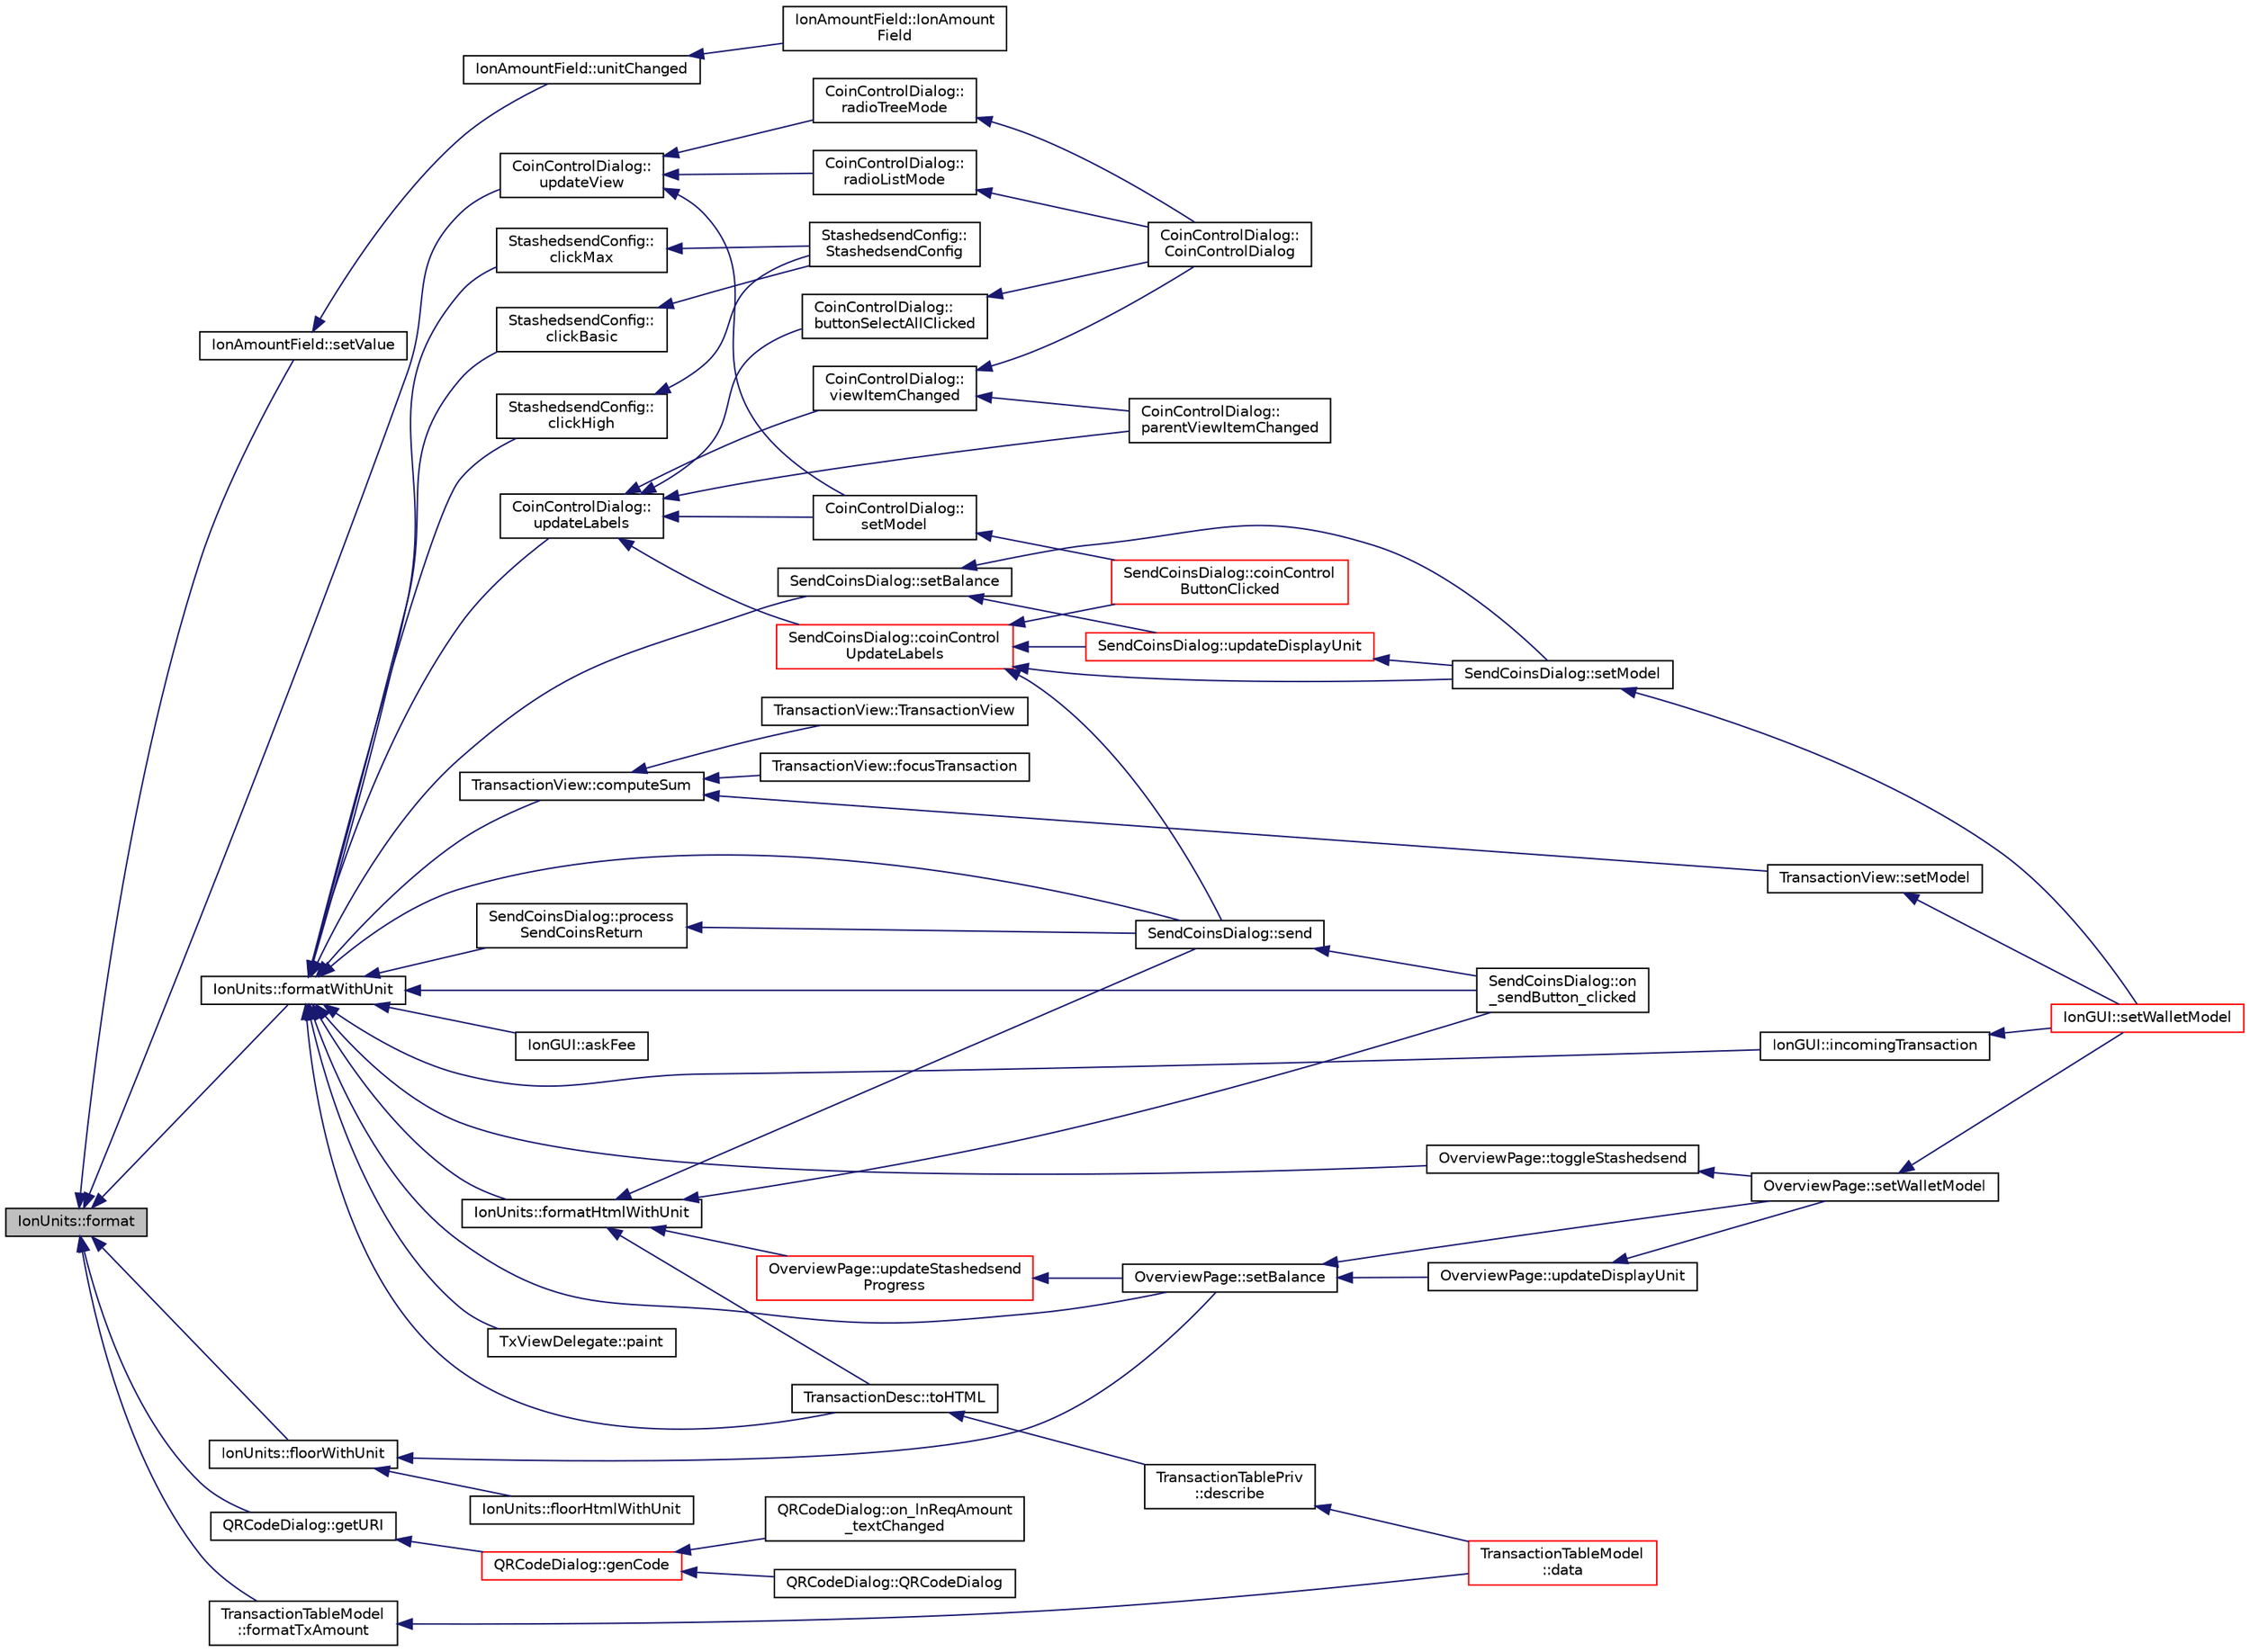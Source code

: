 digraph "IonUnits::format"
{
  edge [fontname="Helvetica",fontsize="10",labelfontname="Helvetica",labelfontsize="10"];
  node [fontname="Helvetica",fontsize="10",shape=record];
  rankdir="LR";
  Node208 [label="IonUnits::format",height=0.2,width=0.4,color="black", fillcolor="grey75", style="filled", fontcolor="black"];
  Node208 -> Node209 [dir="back",color="midnightblue",fontsize="10",style="solid",fontname="Helvetica"];
  Node209 [label="CoinControlDialog::\lupdateView",height=0.2,width=0.4,color="black", fillcolor="white", style="filled",URL="$dd/dfb/class_coin_control_dialog.html#aadea33050e5c1efd5eae8d2fcfa721f9"];
  Node209 -> Node210 [dir="back",color="midnightblue",fontsize="10",style="solid",fontname="Helvetica"];
  Node210 [label="CoinControlDialog::\lsetModel",height=0.2,width=0.4,color="black", fillcolor="white", style="filled",URL="$dd/dfb/class_coin_control_dialog.html#a4c34a48574814089c54f763a22f5317a"];
  Node210 -> Node211 [dir="back",color="midnightblue",fontsize="10",style="solid",fontname="Helvetica"];
  Node211 [label="SendCoinsDialog::coinControl\lButtonClicked",height=0.2,width=0.4,color="red", fillcolor="white", style="filled",URL="$d6/de6/class_send_coins_dialog.html#a59d757d9e4bea5b380eb480fd79cfb49"];
  Node209 -> Node213 [dir="back",color="midnightblue",fontsize="10",style="solid",fontname="Helvetica"];
  Node213 [label="CoinControlDialog::\lradioTreeMode",height=0.2,width=0.4,color="black", fillcolor="white", style="filled",URL="$dd/dfb/class_coin_control_dialog.html#a1990d478f3ffba666c358a4f1bd395ec"];
  Node213 -> Node214 [dir="back",color="midnightblue",fontsize="10",style="solid",fontname="Helvetica"];
  Node214 [label="CoinControlDialog::\lCoinControlDialog",height=0.2,width=0.4,color="black", fillcolor="white", style="filled",URL="$dd/dfb/class_coin_control_dialog.html#a0945e59c25f956fdab199dbaf252eff5"];
  Node209 -> Node215 [dir="back",color="midnightblue",fontsize="10",style="solid",fontname="Helvetica"];
  Node215 [label="CoinControlDialog::\lradioListMode",height=0.2,width=0.4,color="black", fillcolor="white", style="filled",URL="$dd/dfb/class_coin_control_dialog.html#a775c6d290cb63667a434b09072094533"];
  Node215 -> Node214 [dir="back",color="midnightblue",fontsize="10",style="solid",fontname="Helvetica"];
  Node208 -> Node216 [dir="back",color="midnightblue",fontsize="10",style="solid",fontname="Helvetica"];
  Node216 [label="IonAmountField::setValue",height=0.2,width=0.4,color="black", fillcolor="white", style="filled",URL="$db/d1e/class_ion_amount_field.html#aaf462b398d6ce3ad0b098faff7fe61f5"];
  Node216 -> Node217 [dir="back",color="midnightblue",fontsize="10",style="solid",fontname="Helvetica"];
  Node217 [label="IonAmountField::unitChanged",height=0.2,width=0.4,color="black", fillcolor="white", style="filled",URL="$db/d1e/class_ion_amount_field.html#ab132867db4e70f3aba5fb81a68958fc2"];
  Node217 -> Node218 [dir="back",color="midnightblue",fontsize="10",style="solid",fontname="Helvetica"];
  Node218 [label="IonAmountField::IonAmount\lField",height=0.2,width=0.4,color="black", fillcolor="white", style="filled",URL="$db/d1e/class_ion_amount_field.html#ad5484b071ef796866b4d444c7eaa38d4"];
  Node208 -> Node219 [dir="back",color="midnightblue",fontsize="10",style="solid",fontname="Helvetica"];
  Node219 [label="IonUnits::formatWithUnit",height=0.2,width=0.4,color="black", fillcolor="white", style="filled",URL="$d7/dab/class_ion_units.html#a07052cd4b4b8496b73ffe657432a8624",tooltip="Format as string (with unit) "];
  Node219 -> Node220 [dir="back",color="midnightblue",fontsize="10",style="solid",fontname="Helvetica"];
  Node220 [label="CoinControlDialog::\lupdateLabels",height=0.2,width=0.4,color="black", fillcolor="white", style="filled",URL="$dd/dfb/class_coin_control_dialog.html#a4fc60e89b097952ff22dc0f9c58c87d9"];
  Node220 -> Node210 [dir="back",color="midnightblue",fontsize="10",style="solid",fontname="Helvetica"];
  Node220 -> Node221 [dir="back",color="midnightblue",fontsize="10",style="solid",fontname="Helvetica"];
  Node221 [label="CoinControlDialog::\lbuttonSelectAllClicked",height=0.2,width=0.4,color="black", fillcolor="white", style="filled",URL="$dd/dfb/class_coin_control_dialog.html#ae106a71c5b87ac8bea8c52e7c4f4a129"];
  Node221 -> Node214 [dir="back",color="midnightblue",fontsize="10",style="solid",fontname="Helvetica"];
  Node220 -> Node222 [dir="back",color="midnightblue",fontsize="10",style="solid",fontname="Helvetica"];
  Node222 [label="CoinControlDialog::\lparentViewItemChanged",height=0.2,width=0.4,color="black", fillcolor="white", style="filled",URL="$dd/dfb/class_coin_control_dialog.html#af649bd96e37668b175510f0357650ecc"];
  Node220 -> Node223 [dir="back",color="midnightblue",fontsize="10",style="solid",fontname="Helvetica"];
  Node223 [label="CoinControlDialog::\lviewItemChanged",height=0.2,width=0.4,color="black", fillcolor="white", style="filled",URL="$dd/dfb/class_coin_control_dialog.html#ac3c37dabd83f71d9c96bf5567fe85234"];
  Node223 -> Node214 [dir="back",color="midnightblue",fontsize="10",style="solid",fontname="Helvetica"];
  Node223 -> Node222 [dir="back",color="midnightblue",fontsize="10",style="solid",fontname="Helvetica"];
  Node220 -> Node224 [dir="back",color="midnightblue",fontsize="10",style="solid",fontname="Helvetica"];
  Node224 [label="SendCoinsDialog::coinControl\lUpdateLabels",height=0.2,width=0.4,color="red", fillcolor="white", style="filled",URL="$d6/de6/class_send_coins_dialog.html#ae4f429aabcaf309aa314b90049be2a74"];
  Node224 -> Node225 [dir="back",color="midnightblue",fontsize="10",style="solid",fontname="Helvetica"];
  Node225 [label="SendCoinsDialog::setModel",height=0.2,width=0.4,color="black", fillcolor="white", style="filled",URL="$d6/de6/class_send_coins_dialog.html#a73a6c1b1850a334ee652ac167713a2aa"];
  Node225 -> Node226 [dir="back",color="midnightblue",fontsize="10",style="solid",fontname="Helvetica"];
  Node226 [label="IonGUI::setWalletModel",height=0.2,width=0.4,color="red", fillcolor="white", style="filled",URL="$dc/d0b/class_ion_g_u_i.html#a37f87db65498b036d387c705a749c45d",tooltip="Set the wallet model. "];
  Node224 -> Node228 [dir="back",color="midnightblue",fontsize="10",style="solid",fontname="Helvetica"];
  Node228 [label="SendCoinsDialog::send",height=0.2,width=0.4,color="black", fillcolor="white", style="filled",URL="$d6/de6/class_send_coins_dialog.html#afd8d436a16ea7dba1276e8fdfdc8b2d3"];
  Node228 -> Node229 [dir="back",color="midnightblue",fontsize="10",style="solid",fontname="Helvetica"];
  Node229 [label="SendCoinsDialog::on\l_sendButton_clicked",height=0.2,width=0.4,color="black", fillcolor="white", style="filled",URL="$d6/de6/class_send_coins_dialog.html#a2cab7cf9ea5040b9e2189297f7d3c764"];
  Node224 -> Node241 [dir="back",color="midnightblue",fontsize="10",style="solid",fontname="Helvetica"];
  Node241 [label="SendCoinsDialog::updateDisplayUnit",height=0.2,width=0.4,color="red", fillcolor="white", style="filled",URL="$d6/de6/class_send_coins_dialog.html#a74815ad8502b126200b6fd2e59e9f042"];
  Node241 -> Node225 [dir="back",color="midnightblue",fontsize="10",style="solid",fontname="Helvetica"];
  Node224 -> Node211 [dir="back",color="midnightblue",fontsize="10",style="solid",fontname="Helvetica"];
  Node219 -> Node244 [dir="back",color="midnightblue",fontsize="10",style="solid",fontname="Helvetica"];
  Node244 [label="IonGUI::askFee",height=0.2,width=0.4,color="black", fillcolor="white", style="filled",URL="$dc/d0b/class_ion_g_u_i.html#a53aaa5c2286e3c045c55b554470c5dee",tooltip="Asks the user whether to pay the transaction fee or to cancel the transaction. "];
  Node219 -> Node245 [dir="back",color="midnightblue",fontsize="10",style="solid",fontname="Helvetica"];
  Node245 [label="IonGUI::incomingTransaction",height=0.2,width=0.4,color="black", fillcolor="white", style="filled",URL="$dc/d0b/class_ion_g_u_i.html#acdb78c5d98fb4528bd0e9f5b9c5ad048",tooltip="Show incoming transaction notification for new transactions. "];
  Node245 -> Node226 [dir="back",color="midnightblue",fontsize="10",style="solid",fontname="Helvetica"];
  Node219 -> Node246 [dir="back",color="midnightblue",fontsize="10",style="solid",fontname="Helvetica"];
  Node246 [label="IonUnits::formatHtmlWithUnit",height=0.2,width=0.4,color="black", fillcolor="white", style="filled",URL="$d7/dab/class_ion_units.html#a93a4fcdd7d407be3b5ff404c678d7bf3"];
  Node246 -> Node247 [dir="back",color="midnightblue",fontsize="10",style="solid",fontname="Helvetica"];
  Node247 [label="OverviewPage::updateStashedsend\lProgress",height=0.2,width=0.4,color="red", fillcolor="white", style="filled",URL="$d1/d91/class_overview_page.html#acf4dda06d83173e5c701f4953c6a09aa"];
  Node247 -> Node248 [dir="back",color="midnightblue",fontsize="10",style="solid",fontname="Helvetica"];
  Node248 [label="OverviewPage::setBalance",height=0.2,width=0.4,color="black", fillcolor="white", style="filled",URL="$d1/d91/class_overview_page.html#a070a269ea7c7aacf129e6325fcd8343a"];
  Node248 -> Node249 [dir="back",color="midnightblue",fontsize="10",style="solid",fontname="Helvetica"];
  Node249 [label="OverviewPage::setWalletModel",height=0.2,width=0.4,color="black", fillcolor="white", style="filled",URL="$d1/d91/class_overview_page.html#a2ed52a3a87e9c74fee38fa873c9bc71f"];
  Node249 -> Node226 [dir="back",color="midnightblue",fontsize="10",style="solid",fontname="Helvetica"];
  Node248 -> Node250 [dir="back",color="midnightblue",fontsize="10",style="solid",fontname="Helvetica"];
  Node250 [label="OverviewPage::updateDisplayUnit",height=0.2,width=0.4,color="black", fillcolor="white", style="filled",URL="$d1/d91/class_overview_page.html#a03f19b9afd9af4b72d9bba7b0c7cf900"];
  Node250 -> Node249 [dir="back",color="midnightblue",fontsize="10",style="solid",fontname="Helvetica"];
  Node246 -> Node229 [dir="back",color="midnightblue",fontsize="10",style="solid",fontname="Helvetica"];
  Node246 -> Node228 [dir="back",color="midnightblue",fontsize="10",style="solid",fontname="Helvetica"];
  Node246 -> Node255 [dir="back",color="midnightblue",fontsize="10",style="solid",fontname="Helvetica"];
  Node255 [label="TransactionDesc::toHTML",height=0.2,width=0.4,color="black", fillcolor="white", style="filled",URL="$d4/da9/class_transaction_desc.html#ab7c9dbb2048aae121dd9d75df86e64f4"];
  Node255 -> Node256 [dir="back",color="midnightblue",fontsize="10",style="solid",fontname="Helvetica"];
  Node256 [label="TransactionTablePriv\l::describe",height=0.2,width=0.4,color="black", fillcolor="white", style="filled",URL="$d2/ddb/class_transaction_table_priv.html#ab08d44e16bf6dd95b5b83959b3013780"];
  Node256 -> Node257 [dir="back",color="midnightblue",fontsize="10",style="solid",fontname="Helvetica"];
  Node257 [label="TransactionTableModel\l::data",height=0.2,width=0.4,color="red", fillcolor="white", style="filled",URL="$d7/dfe/class_transaction_table_model.html#a02173c31b6014bff182e320217e30e10"];
  Node219 -> Node264 [dir="back",color="midnightblue",fontsize="10",style="solid",fontname="Helvetica"];
  Node264 [label="TxViewDelegate::paint",height=0.2,width=0.4,color="black", fillcolor="white", style="filled",URL="$da/db0/class_tx_view_delegate.html#aeb314283e3a3fae5099d95c7b3309d57"];
  Node219 -> Node248 [dir="back",color="midnightblue",fontsize="10",style="solid",fontname="Helvetica"];
  Node219 -> Node265 [dir="back",color="midnightblue",fontsize="10",style="solid",fontname="Helvetica"];
  Node265 [label="OverviewPage::toggleStashedsend",height=0.2,width=0.4,color="black", fillcolor="white", style="filled",URL="$d1/d91/class_overview_page.html#acb7a4378759f4f28ff69511839eece57"];
  Node265 -> Node249 [dir="back",color="midnightblue",fontsize="10",style="solid",fontname="Helvetica"];
  Node219 -> Node229 [dir="back",color="midnightblue",fontsize="10",style="solid",fontname="Helvetica"];
  Node219 -> Node228 [dir="back",color="midnightblue",fontsize="10",style="solid",fontname="Helvetica"];
  Node219 -> Node266 [dir="back",color="midnightblue",fontsize="10",style="solid",fontname="Helvetica"];
  Node266 [label="SendCoinsDialog::setBalance",height=0.2,width=0.4,color="black", fillcolor="white", style="filled",URL="$d6/de6/class_send_coins_dialog.html#a7f02f2589cb65b508ccb3b02aad06979"];
  Node266 -> Node225 [dir="back",color="midnightblue",fontsize="10",style="solid",fontname="Helvetica"];
  Node266 -> Node241 [dir="back",color="midnightblue",fontsize="10",style="solid",fontname="Helvetica"];
  Node219 -> Node267 [dir="back",color="midnightblue",fontsize="10",style="solid",fontname="Helvetica"];
  Node267 [label="SendCoinsDialog::process\lSendCoinsReturn",height=0.2,width=0.4,color="black", fillcolor="white", style="filled",URL="$d6/de6/class_send_coins_dialog.html#a349fff162bb43ec63e56e8f7db203a66"];
  Node267 -> Node228 [dir="back",color="midnightblue",fontsize="10",style="solid",fontname="Helvetica"];
  Node219 -> Node268 [dir="back",color="midnightblue",fontsize="10",style="solid",fontname="Helvetica"];
  Node268 [label="StashedsendConfig::\lclickBasic",height=0.2,width=0.4,color="black", fillcolor="white", style="filled",URL="$d9/d44/class_stashedsend_config.html#a6b4fbf9645e083addcc01e87fd0299c9"];
  Node268 -> Node269 [dir="back",color="midnightblue",fontsize="10",style="solid",fontname="Helvetica"];
  Node269 [label="StashedsendConfig::\lStashedsendConfig",height=0.2,width=0.4,color="black", fillcolor="white", style="filled",URL="$d9/d44/class_stashedsend_config.html#a9ae47587db2192b45577c89dfa3fdfb8"];
  Node219 -> Node270 [dir="back",color="midnightblue",fontsize="10",style="solid",fontname="Helvetica"];
  Node270 [label="StashedsendConfig::\lclickHigh",height=0.2,width=0.4,color="black", fillcolor="white", style="filled",URL="$d9/d44/class_stashedsend_config.html#a06e5cc8150f163529d46c93085039f03"];
  Node270 -> Node269 [dir="back",color="midnightblue",fontsize="10",style="solid",fontname="Helvetica"];
  Node219 -> Node271 [dir="back",color="midnightblue",fontsize="10",style="solid",fontname="Helvetica"];
  Node271 [label="StashedsendConfig::\lclickMax",height=0.2,width=0.4,color="black", fillcolor="white", style="filled",URL="$d9/d44/class_stashedsend_config.html#a1c0027df4b89dd270fdb5f5a09df4236"];
  Node271 -> Node269 [dir="back",color="midnightblue",fontsize="10",style="solid",fontname="Helvetica"];
  Node219 -> Node255 [dir="back",color="midnightblue",fontsize="10",style="solid",fontname="Helvetica"];
  Node219 -> Node272 [dir="back",color="midnightblue",fontsize="10",style="solid",fontname="Helvetica"];
  Node272 [label="TransactionView::computeSum",height=0.2,width=0.4,color="black", fillcolor="white", style="filled",URL="$d2/d2c/class_transaction_view.html#abb2ea48a61bb12a0dda9d63952adc50e",tooltip="Compute sum of all selected transactions. "];
  Node272 -> Node273 [dir="back",color="midnightblue",fontsize="10",style="solid",fontname="Helvetica"];
  Node273 [label="TransactionView::TransactionView",height=0.2,width=0.4,color="black", fillcolor="white", style="filled",URL="$d2/d2c/class_transaction_view.html#a0c5e8b90206b4e8b8bf68dd7e319798f"];
  Node272 -> Node274 [dir="back",color="midnightblue",fontsize="10",style="solid",fontname="Helvetica"];
  Node274 [label="TransactionView::setModel",height=0.2,width=0.4,color="black", fillcolor="white", style="filled",URL="$d2/d2c/class_transaction_view.html#a4920c2cd57d72eb50248948fa160c83c"];
  Node274 -> Node226 [dir="back",color="midnightblue",fontsize="10",style="solid",fontname="Helvetica"];
  Node272 -> Node275 [dir="back",color="midnightblue",fontsize="10",style="solid",fontname="Helvetica"];
  Node275 [label="TransactionView::focusTransaction",height=0.2,width=0.4,color="black", fillcolor="white", style="filled",URL="$d2/d2c/class_transaction_view.html#ab6d126806467ae9dc273cbe19a7477cc"];
  Node208 -> Node276 [dir="back",color="midnightblue",fontsize="10",style="solid",fontname="Helvetica"];
  Node276 [label="IonUnits::floorWithUnit",height=0.2,width=0.4,color="black", fillcolor="white", style="filled",URL="$d7/dab/class_ion_units.html#a1e7cb2ff33bec9e9e01e96d213a5bbfa",tooltip="Format as string (with unit) but floor value up to \"digits\" settings. "];
  Node276 -> Node277 [dir="back",color="midnightblue",fontsize="10",style="solid",fontname="Helvetica"];
  Node277 [label="IonUnits::floorHtmlWithUnit",height=0.2,width=0.4,color="black", fillcolor="white", style="filled",URL="$d7/dab/class_ion_units.html#af0b5d197b2de9335f45141b9ad0fa64d"];
  Node276 -> Node248 [dir="back",color="midnightblue",fontsize="10",style="solid",fontname="Helvetica"];
  Node208 -> Node278 [dir="back",color="midnightblue",fontsize="10",style="solid",fontname="Helvetica"];
  Node278 [label="QRCodeDialog::getURI",height=0.2,width=0.4,color="black", fillcolor="white", style="filled",URL="$db/dd7/class_q_r_code_dialog.html#a4f4b945407ffd62f9a619c158d9ebd5c"];
  Node278 -> Node279 [dir="back",color="midnightblue",fontsize="10",style="solid",fontname="Helvetica"];
  Node279 [label="QRCodeDialog::genCode",height=0.2,width=0.4,color="red", fillcolor="white", style="filled",URL="$db/dd7/class_q_r_code_dialog.html#a72ee8eb3c9145ffd6ea76ac29c305825"];
  Node279 -> Node280 [dir="back",color="midnightblue",fontsize="10",style="solid",fontname="Helvetica"];
  Node280 [label="QRCodeDialog::QRCodeDialog",height=0.2,width=0.4,color="black", fillcolor="white", style="filled",URL="$db/dd7/class_q_r_code_dialog.html#a63fda437259e0e0129560517b90f32fa"];
  Node279 -> Node281 [dir="back",color="midnightblue",fontsize="10",style="solid",fontname="Helvetica"];
  Node281 [label="QRCodeDialog::on_lnReqAmount\l_textChanged",height=0.2,width=0.4,color="black", fillcolor="white", style="filled",URL="$db/dd7/class_q_r_code_dialog.html#ad7cdbe29bc6d0b5d6c8f1a29807c4e12"];
  Node208 -> Node285 [dir="back",color="midnightblue",fontsize="10",style="solid",fontname="Helvetica"];
  Node285 [label="TransactionTableModel\l::formatTxAmount",height=0.2,width=0.4,color="black", fillcolor="white", style="filled",URL="$d7/dfe/class_transaction_table_model.html#a6a3a35bfb8d6ca2a3615bcbc247f0228"];
  Node285 -> Node257 [dir="back",color="midnightblue",fontsize="10",style="solid",fontname="Helvetica"];
}

